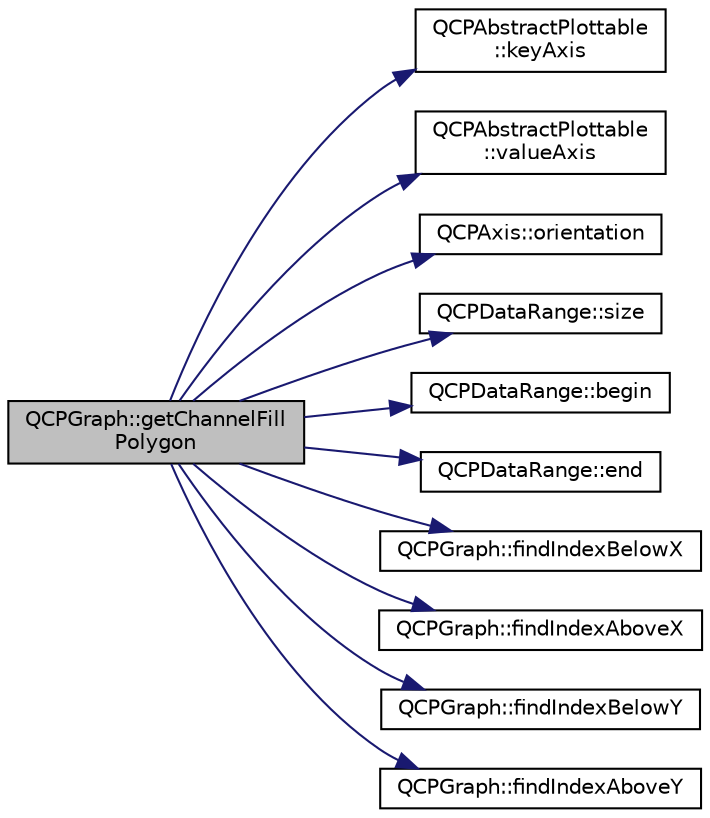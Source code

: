 digraph "QCPGraph::getChannelFillPolygon"
{
  edge [fontname="Helvetica",fontsize="10",labelfontname="Helvetica",labelfontsize="10"];
  node [fontname="Helvetica",fontsize="10",shape=record];
  rankdir="LR";
  Node321 [label="QCPGraph::getChannelFill\lPolygon",height=0.2,width=0.4,color="black", fillcolor="grey75", style="filled", fontcolor="black"];
  Node321 -> Node322 [color="midnightblue",fontsize="10",style="solid",fontname="Helvetica"];
  Node322 [label="QCPAbstractPlottable\l::keyAxis",height=0.2,width=0.4,color="black", fillcolor="white", style="filled",URL="$class_q_c_p_abstract_plottable.html#a2cdd6f0dd5e9a979037f86b4000d9cfe"];
  Node321 -> Node323 [color="midnightblue",fontsize="10",style="solid",fontname="Helvetica"];
  Node323 [label="QCPAbstractPlottable\l::valueAxis",height=0.2,width=0.4,color="black", fillcolor="white", style="filled",URL="$class_q_c_p_abstract_plottable.html#af47809a644a68ffd955fb30b01fb4f2f"];
  Node321 -> Node324 [color="midnightblue",fontsize="10",style="solid",fontname="Helvetica"];
  Node324 [label="QCPAxis::orientation",height=0.2,width=0.4,color="black", fillcolor="white", style="filled",URL="$class_q_c_p_axis.html#ab988ef4538e2655bb77bd138189cd42e"];
  Node321 -> Node325 [color="midnightblue",fontsize="10",style="solid",fontname="Helvetica"];
  Node325 [label="QCPDataRange::size",height=0.2,width=0.4,color="black", fillcolor="white", style="filled",URL="$class_q_c_p_data_range.html#ac6af055e509d1b691c244954ff1c5887"];
  Node321 -> Node326 [color="midnightblue",fontsize="10",style="solid",fontname="Helvetica"];
  Node326 [label="QCPDataRange::begin",height=0.2,width=0.4,color="black", fillcolor="white", style="filled",URL="$class_q_c_p_data_range.html#ae76d7eba9defdfafcd0fc41096793129"];
  Node321 -> Node327 [color="midnightblue",fontsize="10",style="solid",fontname="Helvetica"];
  Node327 [label="QCPDataRange::end",height=0.2,width=0.4,color="black", fillcolor="white", style="filled",URL="$class_q_c_p_data_range.html#aee1b20fb045929c3753ee2ce14af7630"];
  Node321 -> Node328 [color="midnightblue",fontsize="10",style="solid",fontname="Helvetica"];
  Node328 [label="QCPGraph::findIndexBelowX",height=0.2,width=0.4,color="black", fillcolor="white", style="filled",URL="$class_q_c_p_graph.html#a8c3f15dd5a06633011a6ef36016d308b"];
  Node321 -> Node329 [color="midnightblue",fontsize="10",style="solid",fontname="Helvetica"];
  Node329 [label="QCPGraph::findIndexAboveX",height=0.2,width=0.4,color="black", fillcolor="white", style="filled",URL="$class_q_c_p_graph.html#aaabd6c6a7200a2672c44e62bd2a1cafa"];
  Node321 -> Node330 [color="midnightblue",fontsize="10",style="solid",fontname="Helvetica"];
  Node330 [label="QCPGraph::findIndexBelowY",height=0.2,width=0.4,color="black", fillcolor="white", style="filled",URL="$class_q_c_p_graph.html#a5b0291f248e8ca8eaa82833ab420dcd0"];
  Node321 -> Node331 [color="midnightblue",fontsize="10",style="solid",fontname="Helvetica"];
  Node331 [label="QCPGraph::findIndexAboveY",height=0.2,width=0.4,color="black", fillcolor="white", style="filled",URL="$class_q_c_p_graph.html#a8b952a5f937840dc242489585cc8000d"];
}
